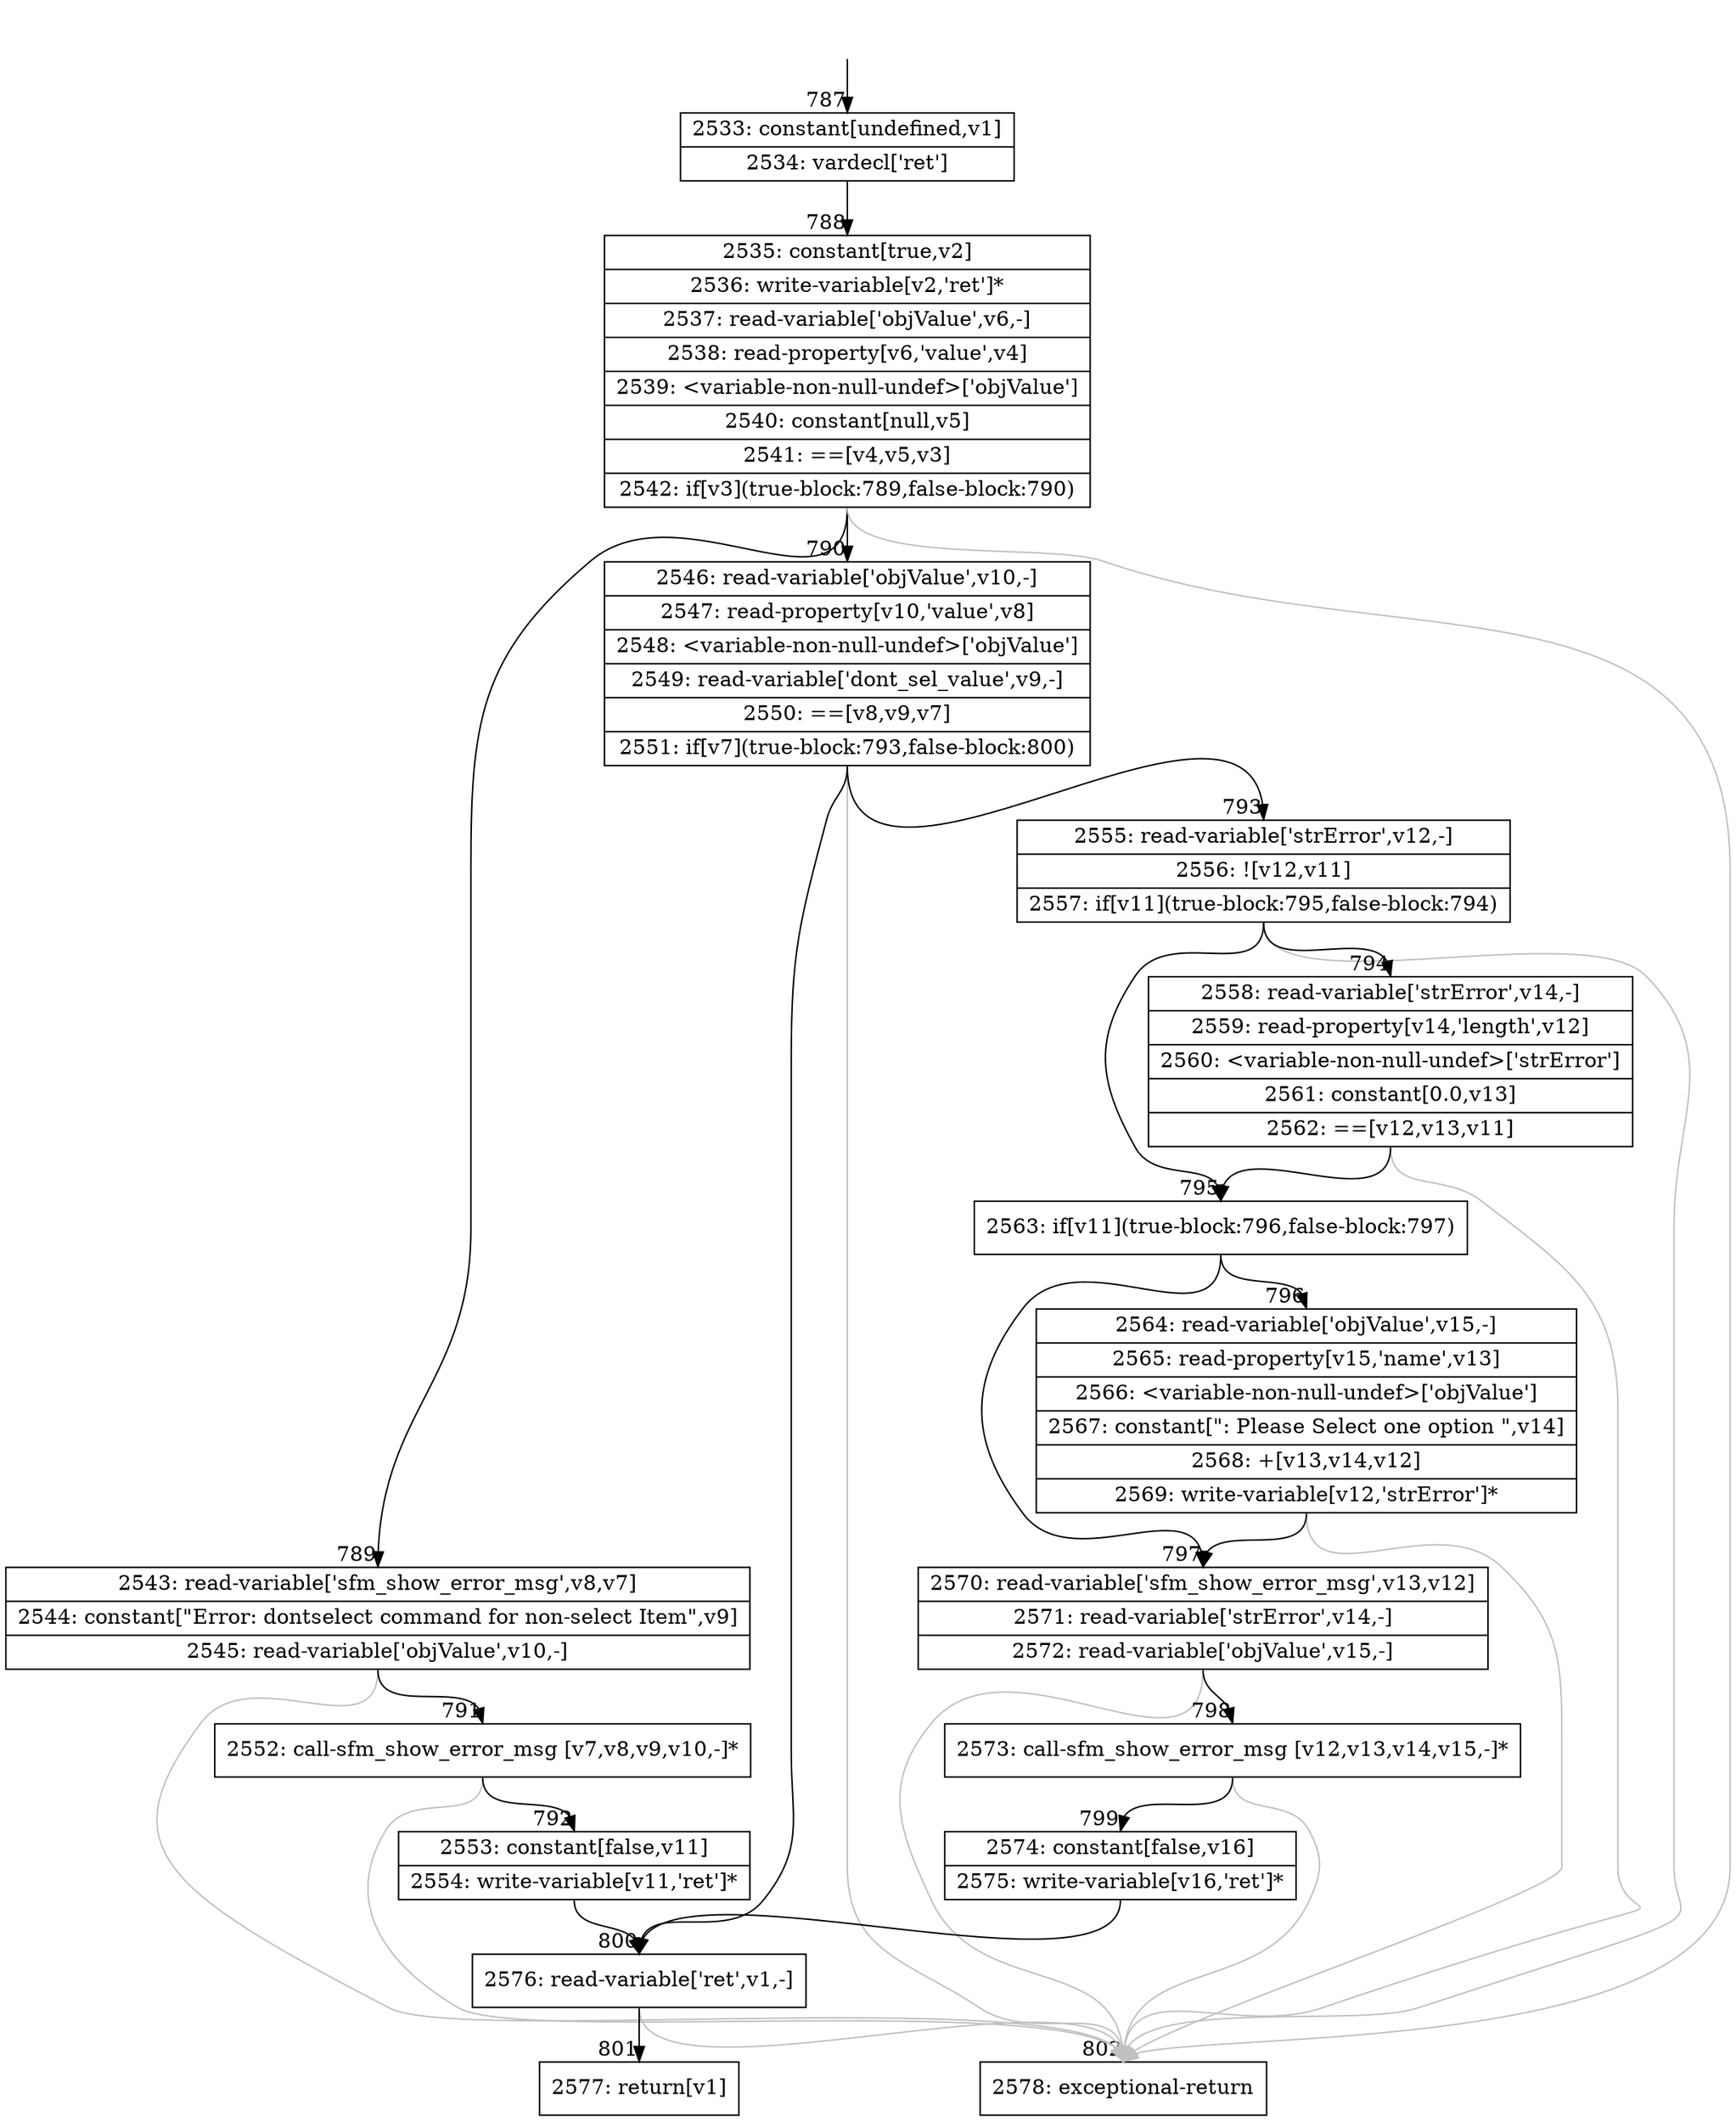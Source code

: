 digraph {
rankdir="TD"
BB_entry56[shape=none,label=""];
BB_entry56 -> BB787 [tailport=s, headport=n, headlabel="    787"]
BB787 [shape=record label="{2533: constant[undefined,v1]|2534: vardecl['ret']}" ] 
BB787 -> BB788 [tailport=s, headport=n, headlabel="      788"]
BB788 [shape=record label="{2535: constant[true,v2]|2536: write-variable[v2,'ret']*|2537: read-variable['objValue',v6,-]|2538: read-property[v6,'value',v4]|2539: \<variable-non-null-undef\>['objValue']|2540: constant[null,v5]|2541: ==[v4,v5,v3]|2542: if[v3](true-block:789,false-block:790)}" ] 
BB788 -> BB789 [tailport=s, headport=n, headlabel="      789"]
BB788 -> BB790 [tailport=s, headport=n, headlabel="      790"]
BB788 -> BB802 [tailport=s, headport=n, color=gray, headlabel="      802"]
BB789 [shape=record label="{2543: read-variable['sfm_show_error_msg',v8,v7]|2544: constant[\"Error: dontselect command for non-select Item\",v9]|2545: read-variable['objValue',v10,-]}" ] 
BB789 -> BB791 [tailport=s, headport=n, headlabel="      791"]
BB789 -> BB802 [tailport=s, headport=n, color=gray]
BB790 [shape=record label="{2546: read-variable['objValue',v10,-]|2547: read-property[v10,'value',v8]|2548: \<variable-non-null-undef\>['objValue']|2549: read-variable['dont_sel_value',v9,-]|2550: ==[v8,v9,v7]|2551: if[v7](true-block:793,false-block:800)}" ] 
BB790 -> BB793 [tailport=s, headport=n, headlabel="      793"]
BB790 -> BB800 [tailport=s, headport=n, headlabel="      800"]
BB790 -> BB802 [tailport=s, headport=n, color=gray]
BB791 [shape=record label="{2552: call-sfm_show_error_msg [v7,v8,v9,v10,-]*}" ] 
BB791 -> BB792 [tailport=s, headport=n, headlabel="      792"]
BB791 -> BB802 [tailport=s, headport=n, color=gray]
BB792 [shape=record label="{2553: constant[false,v11]|2554: write-variable[v11,'ret']*}" ] 
BB792 -> BB800 [tailport=s, headport=n]
BB793 [shape=record label="{2555: read-variable['strError',v12,-]|2556: ![v12,v11]|2557: if[v11](true-block:795,false-block:794)}" ] 
BB793 -> BB795 [tailport=s, headport=n, headlabel="      795"]
BB793 -> BB794 [tailport=s, headport=n, headlabel="      794"]
BB793 -> BB802 [tailport=s, headport=n, color=gray]
BB794 [shape=record label="{2558: read-variable['strError',v14,-]|2559: read-property[v14,'length',v12]|2560: \<variable-non-null-undef\>['strError']|2561: constant[0.0,v13]|2562: ==[v12,v13,v11]}" ] 
BB794 -> BB795 [tailport=s, headport=n]
BB794 -> BB802 [tailport=s, headport=n, color=gray]
BB795 [shape=record label="{2563: if[v11](true-block:796,false-block:797)}" ] 
BB795 -> BB796 [tailport=s, headport=n, headlabel="      796"]
BB795 -> BB797 [tailport=s, headport=n, headlabel="      797"]
BB796 [shape=record label="{2564: read-variable['objValue',v15,-]|2565: read-property[v15,'name',v13]|2566: \<variable-non-null-undef\>['objValue']|2567: constant[\": Please Select one option \",v14]|2568: +[v13,v14,v12]|2569: write-variable[v12,'strError']*}" ] 
BB796 -> BB797 [tailport=s, headport=n]
BB796 -> BB802 [tailport=s, headport=n, color=gray]
BB797 [shape=record label="{2570: read-variable['sfm_show_error_msg',v13,v12]|2571: read-variable['strError',v14,-]|2572: read-variable['objValue',v15,-]}" ] 
BB797 -> BB798 [tailport=s, headport=n, headlabel="      798"]
BB797 -> BB802 [tailport=s, headport=n, color=gray]
BB798 [shape=record label="{2573: call-sfm_show_error_msg [v12,v13,v14,v15,-]*}" ] 
BB798 -> BB799 [tailport=s, headport=n, headlabel="      799"]
BB798 -> BB802 [tailport=s, headport=n, color=gray]
BB799 [shape=record label="{2574: constant[false,v16]|2575: write-variable[v16,'ret']*}" ] 
BB799 -> BB800 [tailport=s, headport=n]
BB800 [shape=record label="{2576: read-variable['ret',v1,-]}" ] 
BB800 -> BB801 [tailport=s, headport=n, headlabel="      801"]
BB800 -> BB802 [tailport=s, headport=n, color=gray]
BB801 [shape=record label="{2577: return[v1]}" ] 
BB802 [shape=record label="{2578: exceptional-return}" ] 
//#$~ 1015
}
